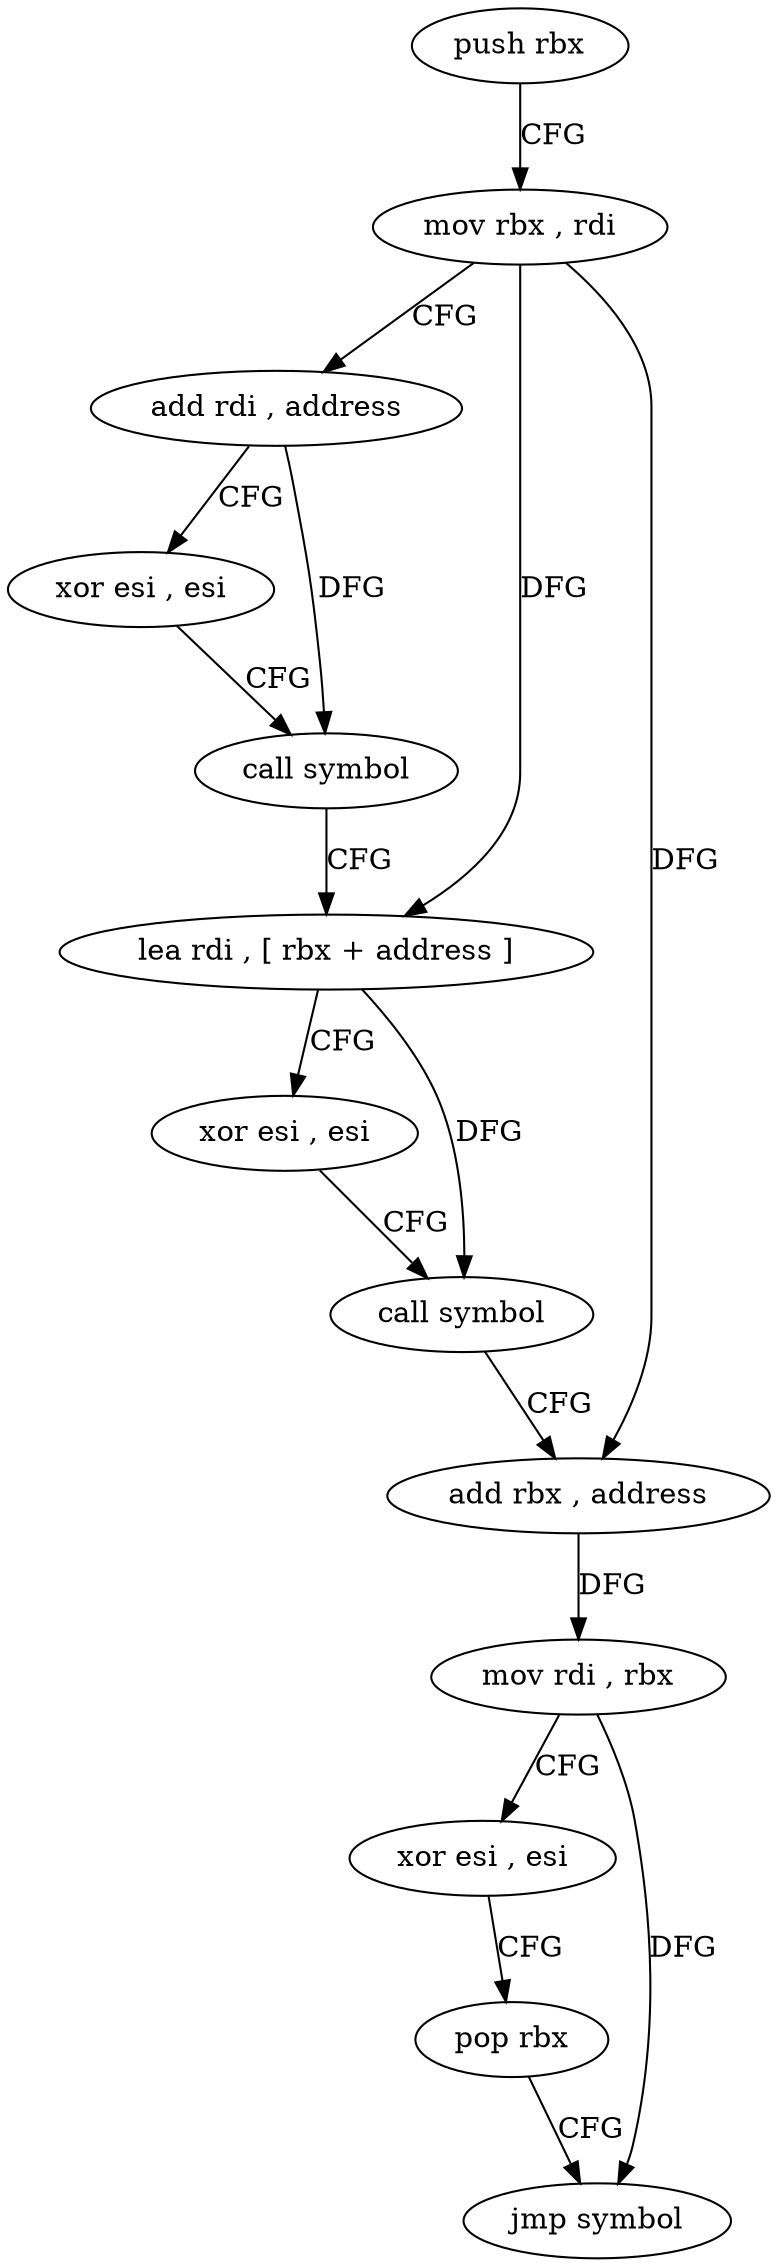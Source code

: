 digraph "func" {
"4219424" [label = "push rbx" ]
"4219425" [label = "mov rbx , rdi" ]
"4219428" [label = "add rdi , address" ]
"4219432" [label = "xor esi , esi" ]
"4219434" [label = "call symbol" ]
"4219439" [label = "lea rdi , [ rbx + address ]" ]
"4219443" [label = "xor esi , esi" ]
"4219445" [label = "call symbol" ]
"4219450" [label = "add rbx , address" ]
"4219457" [label = "mov rdi , rbx" ]
"4219460" [label = "xor esi , esi" ]
"4219462" [label = "pop rbx" ]
"4219463" [label = "jmp symbol" ]
"4219424" -> "4219425" [ label = "CFG" ]
"4219425" -> "4219428" [ label = "CFG" ]
"4219425" -> "4219439" [ label = "DFG" ]
"4219425" -> "4219450" [ label = "DFG" ]
"4219428" -> "4219432" [ label = "CFG" ]
"4219428" -> "4219434" [ label = "DFG" ]
"4219432" -> "4219434" [ label = "CFG" ]
"4219434" -> "4219439" [ label = "CFG" ]
"4219439" -> "4219443" [ label = "CFG" ]
"4219439" -> "4219445" [ label = "DFG" ]
"4219443" -> "4219445" [ label = "CFG" ]
"4219445" -> "4219450" [ label = "CFG" ]
"4219450" -> "4219457" [ label = "DFG" ]
"4219457" -> "4219460" [ label = "CFG" ]
"4219457" -> "4219463" [ label = "DFG" ]
"4219460" -> "4219462" [ label = "CFG" ]
"4219462" -> "4219463" [ label = "CFG" ]
}
